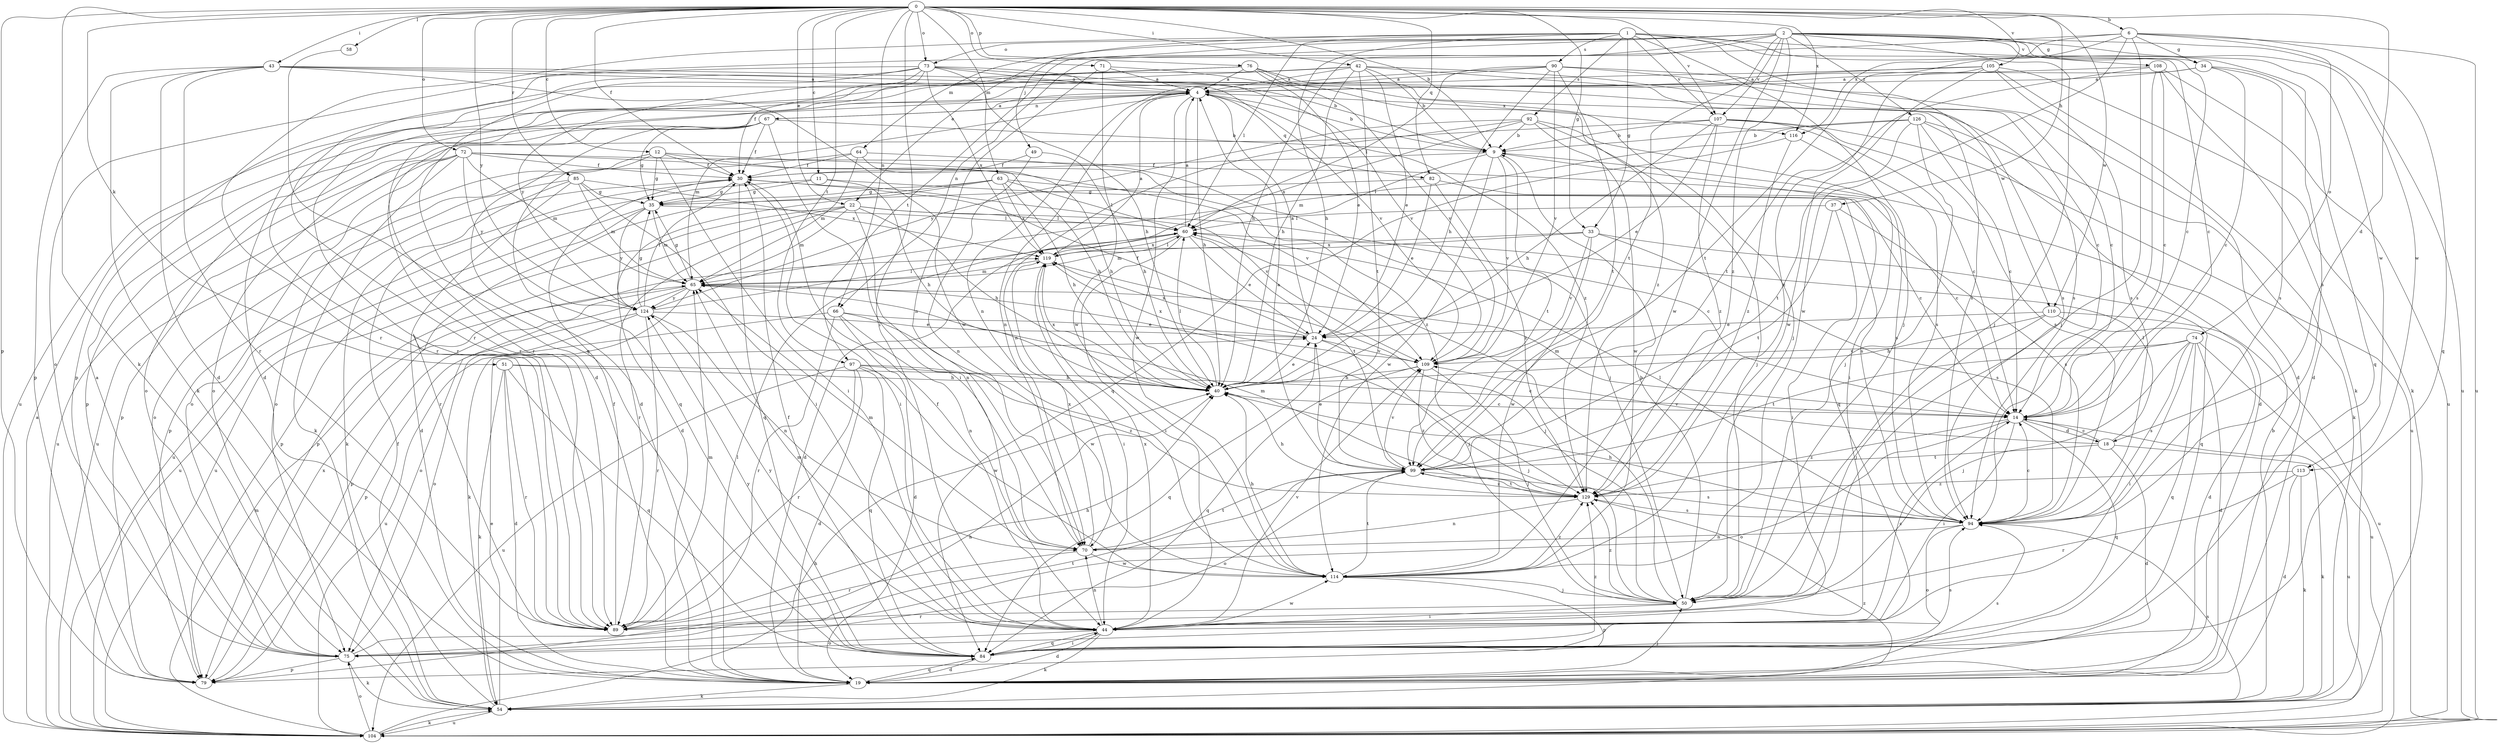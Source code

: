 strict digraph  {
0;
1;
2;
4;
6;
9;
11;
12;
14;
18;
19;
22;
24;
30;
33;
34;
35;
37;
40;
42;
43;
44;
49;
50;
51;
54;
58;
60;
63;
64;
65;
66;
67;
70;
71;
72;
73;
74;
75;
76;
79;
82;
84;
85;
89;
90;
92;
94;
97;
99;
104;
105;
107;
108;
109;
110;
113;
114;
116;
119;
124;
126;
129;
0 -> 6  [label=b];
0 -> 9  [label=b];
0 -> 11  [label=c];
0 -> 12  [label=c];
0 -> 18  [label=d];
0 -> 22  [label=e];
0 -> 30  [label=f];
0 -> 33  [label=g];
0 -> 37  [label=h];
0 -> 42  [label=i];
0 -> 43  [label=i];
0 -> 44  [label=i];
0 -> 51  [label=k];
0 -> 54  [label=k];
0 -> 58  [label=l];
0 -> 63  [label=m];
0 -> 66  [label=n];
0 -> 71  [label=o];
0 -> 72  [label=o];
0 -> 73  [label=o];
0 -> 76  [label=p];
0 -> 79  [label=p];
0 -> 82  [label=q];
0 -> 85  [label=r];
0 -> 97  [label=t];
0 -> 105  [label=v];
0 -> 107  [label=v];
0 -> 110  [label=w];
0 -> 116  [label=x];
0 -> 124  [label=y];
1 -> 14  [label=c];
1 -> 33  [label=g];
1 -> 40  [label=h];
1 -> 49  [label=j];
1 -> 50  [label=j];
1 -> 60  [label=l];
1 -> 89  [label=r];
1 -> 90  [label=s];
1 -> 92  [label=s];
1 -> 94  [label=s];
1 -> 107  [label=v];
1 -> 110  [label=w];
1 -> 113  [label=w];
2 -> 14  [label=c];
2 -> 22  [label=e];
2 -> 34  [label=g];
2 -> 40  [label=h];
2 -> 50  [label=j];
2 -> 64  [label=m];
2 -> 66  [label=n];
2 -> 73  [label=o];
2 -> 97  [label=t];
2 -> 99  [label=t];
2 -> 104  [label=u];
2 -> 107  [label=v];
2 -> 108  [label=v];
2 -> 113  [label=w];
2 -> 114  [label=w];
2 -> 126  [label=z];
2 -> 129  [label=z];
4 -> 9  [label=b];
4 -> 40  [label=h];
4 -> 65  [label=m];
4 -> 67  [label=n];
4 -> 70  [label=n];
4 -> 82  [label=q];
4 -> 114  [label=w];
4 -> 116  [label=x];
4 -> 129  [label=z];
6 -> 34  [label=g];
6 -> 50  [label=j];
6 -> 74  [label=o];
6 -> 84  [label=q];
6 -> 89  [label=r];
6 -> 99  [label=t];
6 -> 104  [label=u];
6 -> 114  [label=w];
6 -> 116  [label=x];
9 -> 30  [label=f];
9 -> 60  [label=l];
9 -> 84  [label=q];
9 -> 99  [label=t];
9 -> 109  [label=v];
9 -> 114  [label=w];
11 -> 35  [label=g];
11 -> 40  [label=h];
11 -> 94  [label=s];
11 -> 104  [label=u];
12 -> 30  [label=f];
12 -> 35  [label=g];
12 -> 40  [label=h];
12 -> 44  [label=i];
12 -> 84  [label=q];
12 -> 104  [label=u];
12 -> 129  [label=z];
14 -> 18  [label=d];
14 -> 44  [label=i];
14 -> 65  [label=m];
14 -> 75  [label=o];
14 -> 84  [label=q];
14 -> 104  [label=u];
14 -> 129  [label=z];
18 -> 14  [label=c];
18 -> 19  [label=d];
18 -> 54  [label=k];
18 -> 60  [label=l];
18 -> 99  [label=t];
18 -> 109  [label=v];
19 -> 50  [label=j];
19 -> 54  [label=k];
19 -> 60  [label=l];
19 -> 84  [label=q];
19 -> 94  [label=s];
22 -> 14  [label=c];
22 -> 40  [label=h];
22 -> 60  [label=l];
22 -> 65  [label=m];
22 -> 70  [label=n];
22 -> 79  [label=p];
22 -> 89  [label=r];
22 -> 104  [label=u];
24 -> 4  [label=a];
24 -> 30  [label=f];
24 -> 50  [label=j];
24 -> 84  [label=q];
24 -> 109  [label=v];
24 -> 119  [label=x];
30 -> 35  [label=g];
30 -> 44  [label=i];
30 -> 79  [label=p];
30 -> 84  [label=q];
30 -> 109  [label=v];
33 -> 65  [label=m];
33 -> 84  [label=q];
33 -> 94  [label=s];
33 -> 109  [label=v];
33 -> 114  [label=w];
33 -> 119  [label=x];
34 -> 4  [label=a];
34 -> 14  [label=c];
34 -> 84  [label=q];
34 -> 89  [label=r];
34 -> 94  [label=s];
35 -> 60  [label=l];
35 -> 65  [label=m];
35 -> 79  [label=p];
35 -> 104  [label=u];
35 -> 124  [label=y];
37 -> 44  [label=i];
37 -> 60  [label=l];
37 -> 94  [label=s];
37 -> 99  [label=t];
40 -> 14  [label=c];
40 -> 24  [label=e];
40 -> 60  [label=l];
40 -> 119  [label=x];
42 -> 4  [label=a];
42 -> 9  [label=b];
42 -> 14  [label=c];
42 -> 24  [label=e];
42 -> 40  [label=h];
42 -> 89  [label=r];
42 -> 94  [label=s];
42 -> 99  [label=t];
42 -> 104  [label=u];
43 -> 4  [label=a];
43 -> 9  [label=b];
43 -> 19  [label=d];
43 -> 54  [label=k];
43 -> 79  [label=p];
43 -> 89  [label=r];
43 -> 109  [label=v];
43 -> 114  [label=w];
44 -> 14  [label=c];
44 -> 19  [label=d];
44 -> 30  [label=f];
44 -> 54  [label=k];
44 -> 65  [label=m];
44 -> 70  [label=n];
44 -> 75  [label=o];
44 -> 84  [label=q];
44 -> 109  [label=v];
44 -> 114  [label=w];
44 -> 119  [label=x];
44 -> 124  [label=y];
49 -> 30  [label=f];
49 -> 40  [label=h];
49 -> 70  [label=n];
50 -> 9  [label=b];
50 -> 44  [label=i];
50 -> 60  [label=l];
50 -> 89  [label=r];
50 -> 129  [label=z];
51 -> 14  [label=c];
51 -> 19  [label=d];
51 -> 40  [label=h];
51 -> 54  [label=k];
51 -> 84  [label=q];
51 -> 89  [label=r];
54 -> 9  [label=b];
54 -> 24  [label=e];
54 -> 30  [label=f];
54 -> 94  [label=s];
54 -> 104  [label=u];
54 -> 129  [label=z];
58 -> 84  [label=q];
60 -> 4  [label=a];
60 -> 19  [label=d];
60 -> 24  [label=e];
60 -> 44  [label=i];
60 -> 99  [label=t];
60 -> 119  [label=x];
63 -> 14  [label=c];
63 -> 19  [label=d];
63 -> 35  [label=g];
63 -> 40  [label=h];
63 -> 60  [label=l];
63 -> 89  [label=r];
63 -> 119  [label=x];
64 -> 30  [label=f];
64 -> 40  [label=h];
64 -> 50  [label=j];
64 -> 65  [label=m];
64 -> 75  [label=o];
65 -> 35  [label=g];
65 -> 50  [label=j];
65 -> 54  [label=k];
65 -> 75  [label=o];
65 -> 79  [label=p];
65 -> 124  [label=y];
66 -> 19  [label=d];
66 -> 24  [label=e];
66 -> 70  [label=n];
66 -> 89  [label=r];
66 -> 104  [label=u];
66 -> 114  [label=w];
67 -> 4  [label=a];
67 -> 9  [label=b];
67 -> 19  [label=d];
67 -> 30  [label=f];
67 -> 35  [label=g];
67 -> 44  [label=i];
67 -> 75  [label=o];
67 -> 79  [label=p];
70 -> 65  [label=m];
70 -> 89  [label=r];
70 -> 99  [label=t];
70 -> 114  [label=w];
70 -> 119  [label=x];
71 -> 4  [label=a];
71 -> 24  [label=e];
71 -> 70  [label=n];
71 -> 114  [label=w];
72 -> 30  [label=f];
72 -> 54  [label=k];
72 -> 65  [label=m];
72 -> 75  [label=o];
72 -> 79  [label=p];
72 -> 94  [label=s];
72 -> 104  [label=u];
72 -> 109  [label=v];
72 -> 124  [label=y];
73 -> 4  [label=a];
73 -> 19  [label=d];
73 -> 30  [label=f];
73 -> 40  [label=h];
73 -> 75  [label=o];
73 -> 89  [label=r];
73 -> 94  [label=s];
73 -> 109  [label=v];
73 -> 119  [label=x];
73 -> 124  [label=y];
74 -> 19  [label=d];
74 -> 44  [label=i];
74 -> 50  [label=j];
74 -> 84  [label=q];
74 -> 94  [label=s];
74 -> 99  [label=t];
74 -> 104  [label=u];
74 -> 109  [label=v];
75 -> 4  [label=a];
75 -> 54  [label=k];
75 -> 79  [label=p];
75 -> 99  [label=t];
76 -> 4  [label=a];
76 -> 19  [label=d];
76 -> 50  [label=j];
76 -> 79  [label=p];
76 -> 94  [label=s];
76 -> 109  [label=v];
76 -> 129  [label=z];
79 -> 40  [label=h];
79 -> 119  [label=x];
82 -> 14  [label=c];
82 -> 24  [label=e];
82 -> 35  [label=g];
82 -> 129  [label=z];
84 -> 19  [label=d];
84 -> 30  [label=f];
84 -> 44  [label=i];
84 -> 94  [label=s];
84 -> 124  [label=y];
84 -> 129  [label=z];
85 -> 19  [label=d];
85 -> 35  [label=g];
85 -> 44  [label=i];
85 -> 54  [label=k];
85 -> 65  [label=m];
85 -> 75  [label=o];
85 -> 119  [label=x];
89 -> 30  [label=f];
89 -> 40  [label=h];
89 -> 65  [label=m];
90 -> 4  [label=a];
90 -> 14  [label=c];
90 -> 19  [label=d];
90 -> 40  [label=h];
90 -> 60  [label=l];
90 -> 89  [label=r];
90 -> 99  [label=t];
90 -> 109  [label=v];
92 -> 9  [label=b];
92 -> 44  [label=i];
92 -> 50  [label=j];
92 -> 70  [label=n];
92 -> 114  [label=w];
92 -> 119  [label=x];
92 -> 124  [label=y];
94 -> 14  [label=c];
94 -> 40  [label=h];
94 -> 60  [label=l];
94 -> 70  [label=n];
94 -> 75  [label=o];
97 -> 19  [label=d];
97 -> 40  [label=h];
97 -> 84  [label=q];
97 -> 89  [label=r];
97 -> 104  [label=u];
97 -> 114  [label=w];
97 -> 129  [label=z];
99 -> 4  [label=a];
99 -> 24  [label=e];
99 -> 75  [label=o];
99 -> 94  [label=s];
99 -> 109  [label=v];
99 -> 129  [label=z];
104 -> 4  [label=a];
104 -> 40  [label=h];
104 -> 54  [label=k];
104 -> 65  [label=m];
104 -> 75  [label=o];
105 -> 4  [label=a];
105 -> 19  [label=d];
105 -> 54  [label=k];
105 -> 70  [label=n];
105 -> 94  [label=s];
105 -> 114  [label=w];
105 -> 129  [label=z];
107 -> 9  [label=b];
107 -> 14  [label=c];
107 -> 24  [label=e];
107 -> 40  [label=h];
107 -> 75  [label=o];
107 -> 94  [label=s];
107 -> 104  [label=u];
107 -> 129  [label=z];
108 -> 4  [label=a];
108 -> 14  [label=c];
108 -> 54  [label=k];
108 -> 94  [label=s];
108 -> 99  [label=t];
108 -> 104  [label=u];
109 -> 40  [label=h];
109 -> 50  [label=j];
109 -> 84  [label=q];
109 -> 119  [label=x];
109 -> 129  [label=z];
110 -> 19  [label=d];
110 -> 24  [label=e];
110 -> 40  [label=h];
110 -> 50  [label=j];
110 -> 104  [label=u];
113 -> 19  [label=d];
113 -> 54  [label=k];
113 -> 89  [label=r];
113 -> 129  [label=z];
114 -> 40  [label=h];
114 -> 50  [label=j];
114 -> 79  [label=p];
114 -> 99  [label=t];
114 -> 129  [label=z];
116 -> 84  [label=q];
116 -> 94  [label=s];
116 -> 129  [label=z];
119 -> 4  [label=a];
119 -> 44  [label=i];
119 -> 50  [label=j];
119 -> 60  [label=l];
119 -> 65  [label=m];
124 -> 24  [label=e];
124 -> 30  [label=f];
124 -> 35  [label=g];
124 -> 60  [label=l];
124 -> 70  [label=n];
124 -> 75  [label=o];
124 -> 79  [label=p];
124 -> 89  [label=r];
126 -> 9  [label=b];
126 -> 14  [label=c];
126 -> 19  [label=d];
126 -> 50  [label=j];
126 -> 54  [label=k];
126 -> 65  [label=m];
126 -> 99  [label=t];
129 -> 40  [label=h];
129 -> 65  [label=m];
129 -> 70  [label=n];
129 -> 94  [label=s];
129 -> 99  [label=t];
}
